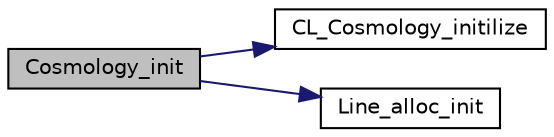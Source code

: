 digraph "Cosmology_init"
{
 // LATEX_PDF_SIZE
  edge [fontname="Helvetica",fontsize="10",labelfontname="Helvetica",labelfontsize="10"];
  node [fontname="Helvetica",fontsize="10",shape=record];
  rankdir="LR";
  Node1 [label="Cosmology_init",height=0.2,width=0.4,color="black", fillcolor="grey75", style="filled", fontcolor="black",tooltip="Allocate memory and initialize the cosmology structure, which includes the CLASS cosmology structure ..."];
  Node1 -> Node2 [color="midnightblue",fontsize="10",style="solid",fontname="Helvetica"];
  Node2 [label="CL_Cosmology_initilize",height=0.2,width=0.4,color="black", fillcolor="white", style="filled",URL="$d6/d32/cosmology_8c.html#a6cb2155e541823871af839a39ccec1e7",tooltip="Allocate memory and initialize the CLASS cosmology structure."];
  Node1 -> Node3 [color="midnightblue",fontsize="10",style="solid",fontname="Helvetica"];
  Node3 [label="Line_alloc_init",height=0.2,width=0.4,color="black", fillcolor="white", style="filled",URL="$d7/d10/line__ingredients_8c.html#aa4696edc9829e9a3c2c1012a3e9d9dbe",tooltip="Allocate the memory and initialize the the line structure."];
}
